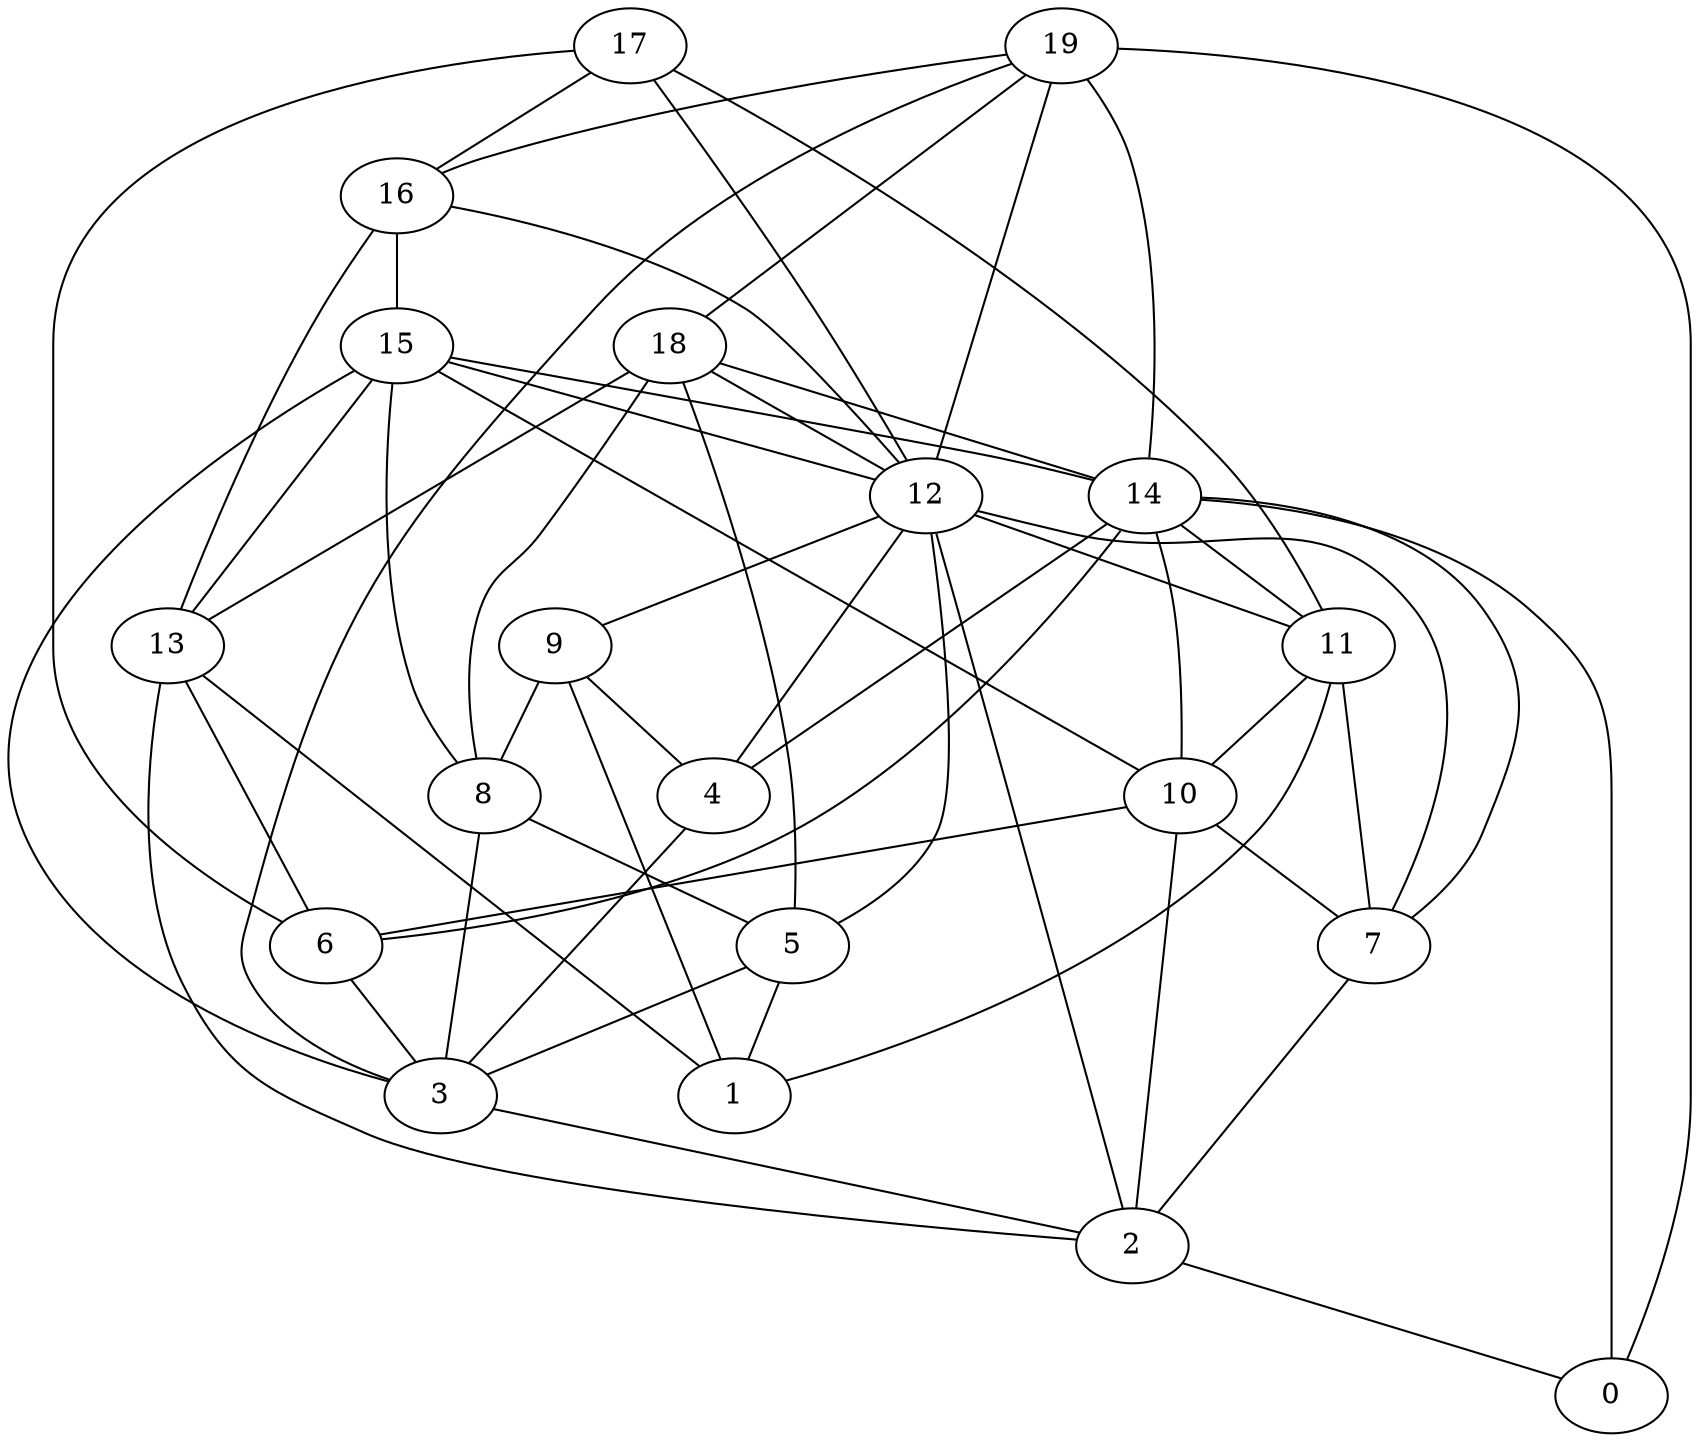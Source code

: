 digraph G {

subgraph G1 {
17 -> 11 [dir = none]
17 -> 12 [dir = none]
17 -> 6 [dir = none]
17 -> 16 [dir = none]
6 -> 3 [dir = none]
10 -> 7 [dir = none]
10 -> 2 [dir = none]
10 -> 6 [dir = none]
15 -> 10 [dir = none]
15 -> 3 [dir = none]
15 -> 12 [dir = none]
15 -> 14 [dir = none]
15 -> 8 [dir = none]
15 -> 13 [dir = none]
16 -> 12 [dir = none]
16 -> 15 [dir = none]
16 -> 13 [dir = none]
8 -> 3 [dir = none]
8 -> 5 [dir = none]
4 -> 3 [dir = none]
9 -> 1 [dir = none]
9 -> 8 [dir = none]
9 -> 4 [dir = none]
14 -> 0 [dir = none]
14 -> 7 [dir = none]
14 -> 6 [dir = none]
14 -> 11 [dir = none]
14 -> 4 [dir = none]
14 -> 10 [dir = none]
3 -> 2 [dir = none]
2 -> 0 [dir = none]
7 -> 2 [dir = none]
19 -> 18 [dir = none]
19 -> 12 [dir = none]
19 -> 14 [dir = none]
19 -> 16 [dir = none]
19 -> 3 [dir = none]
19 -> 0 [dir = none]
13 -> 6 [dir = none]
13 -> 1 [dir = none]
13 -> 2 [dir = none]
12 -> 4 [dir = none]
12 -> 9 [dir = none]
12 -> 2 [dir = none]
12 -> 5 [dir = none]
12 -> 11 [dir = none]
12 -> 7 [dir = none]
11 -> 10 [dir = none]
11 -> 7 [dir = none]
11 -> 1 [dir = none]
18 -> 8 [dir = none]
18 -> 12 [dir = none]
18 -> 14 [dir = none]
18 -> 13 [dir = none]
18 -> 5 [dir = none]
5 -> 3 [dir = none]
5 -> 1 [dir = none]
}

}
